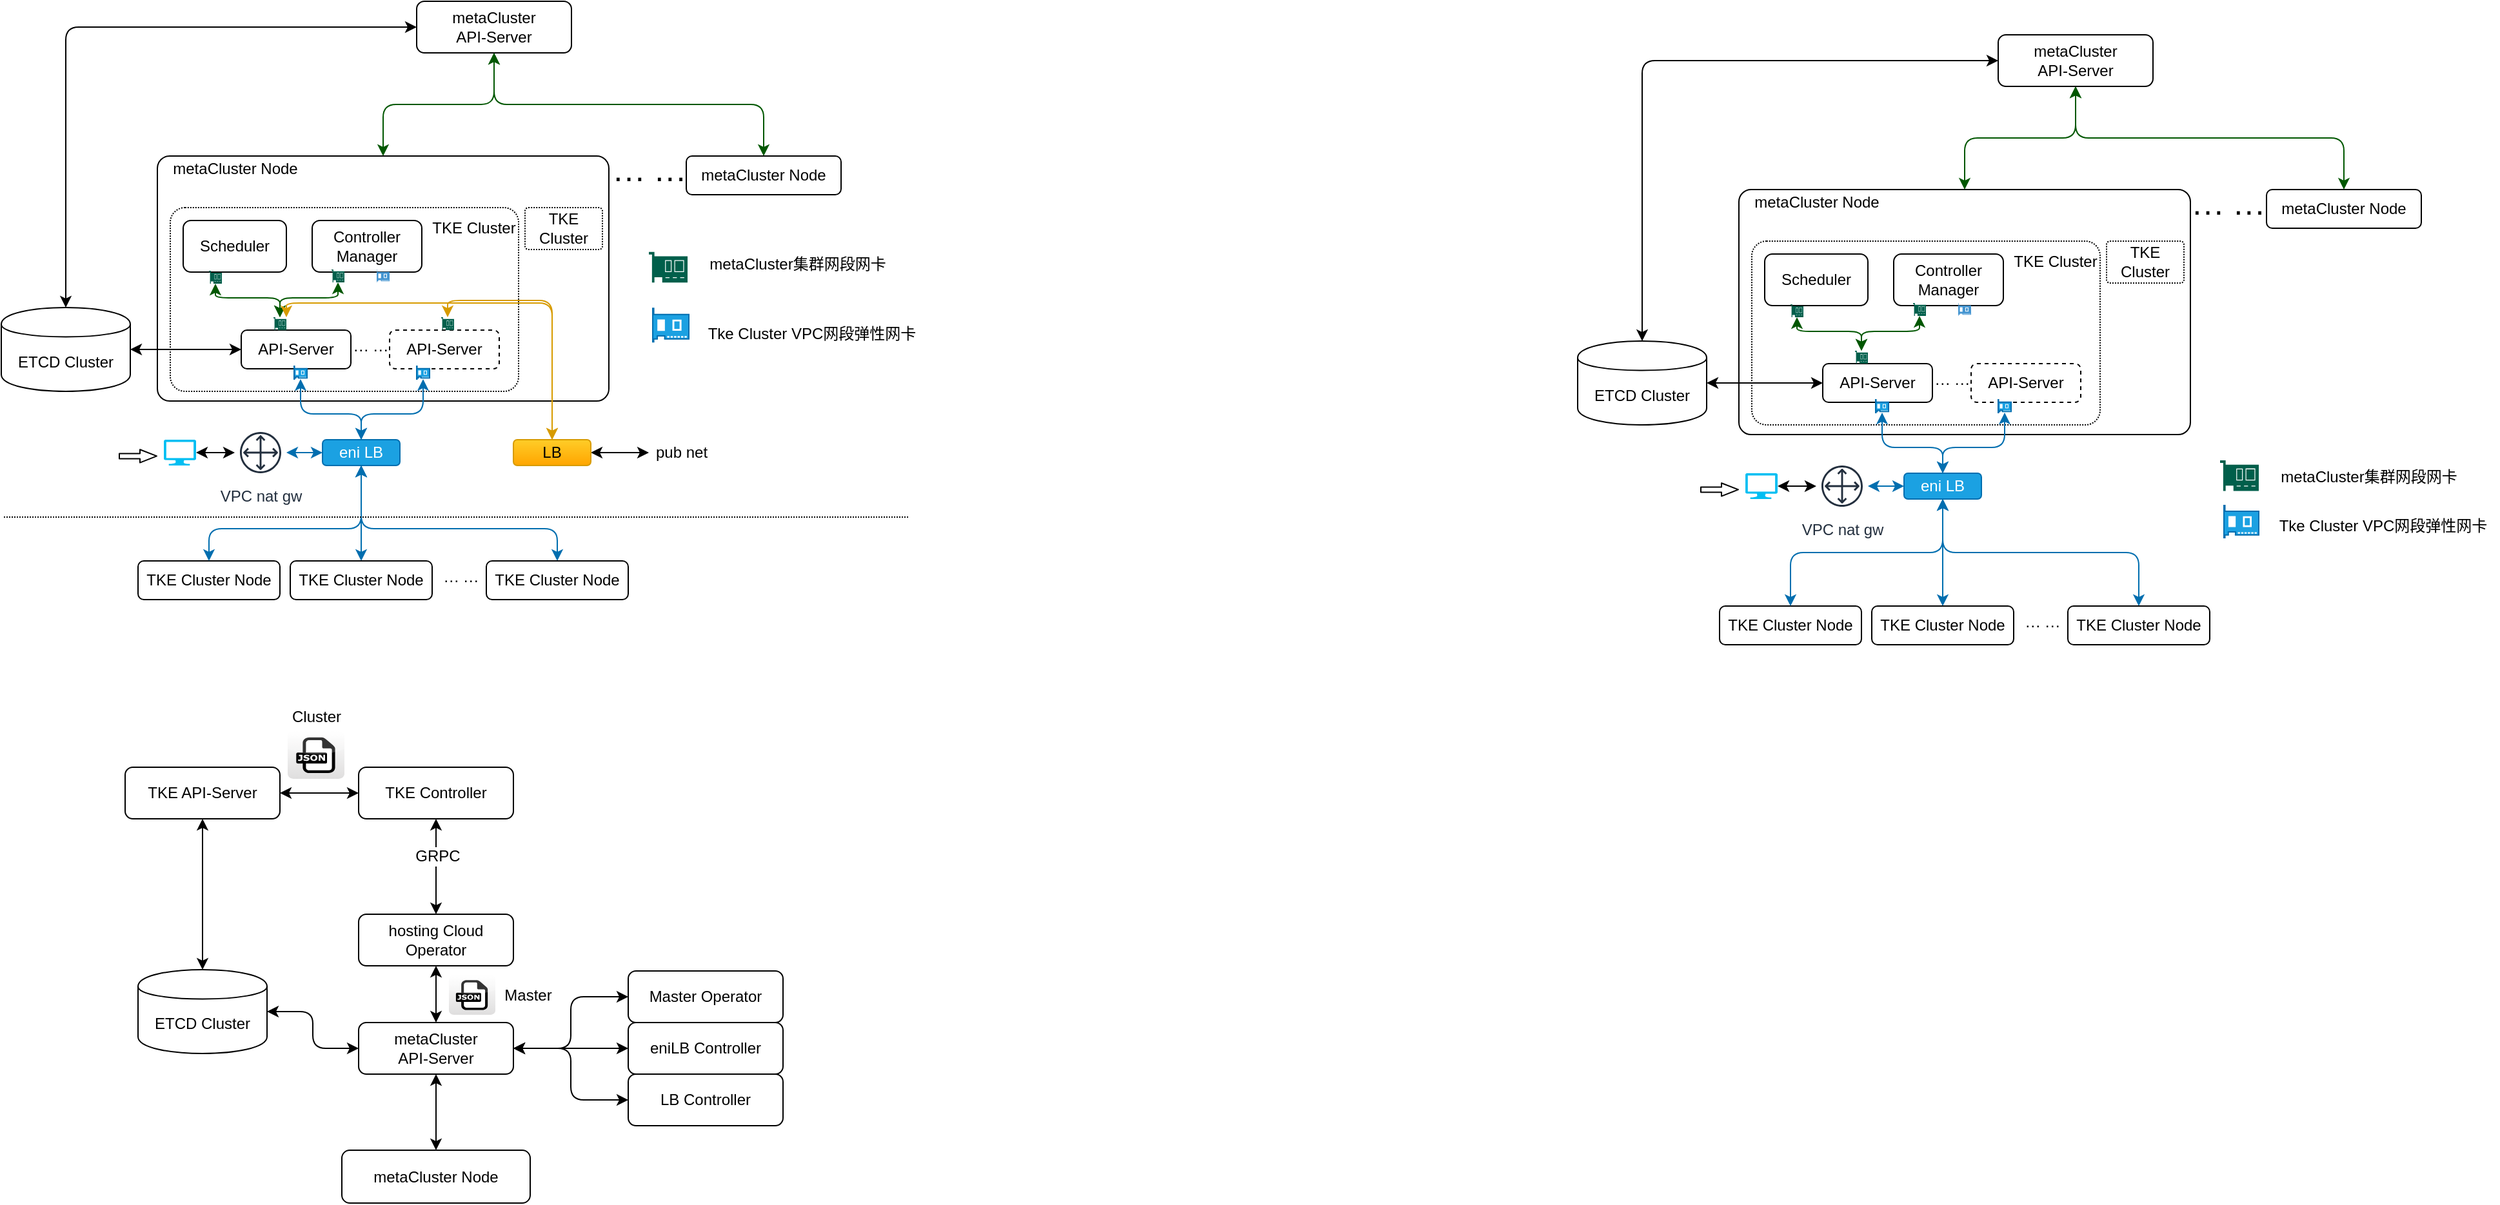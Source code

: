 <mxfile version="12.8.1" type="github"><diagram id="jHl_2zO3m2-nwgYQJ3xA" name="Page-1"><mxGraphModel dx="837" dy="485" grid="0" gridSize="10" guides="1" tooltips="1" connect="1" arrows="1" fold="1" page="1" pageScale="1" pageWidth="4681" pageHeight="3300" math="0" shadow="0"><root><mxCell id="0"/><mxCell id="1" parent="0"/><mxCell id="DsB3Ly0KJfI2iDKr1RP6-34" value="" style="edgeStyle=orthogonalEdgeStyle;rounded=1;orthogonalLoop=1;jettySize=auto;html=1;startArrow=classic;startFill=1;fontSize=25;jumpStyle=none;comic=0;fillColor=#008a00;strokeColor=#005700;" edge="1" parent="1" source="DsB3Ly0KJfI2iDKr1RP6-1" target="DsB3Ly0KJfI2iDKr1RP6-2"><mxGeometry relative="1" as="geometry"/></mxCell><mxCell id="DsB3Ly0KJfI2iDKr1RP6-1" value="metaCluster &lt;br&gt;API-Server" style="rounded=1;whiteSpace=wrap;html=1;" vertex="1" parent="1"><mxGeometry x="1641" y="92" width="120" height="40" as="geometry"/></mxCell><mxCell id="DsB3Ly0KJfI2iDKr1RP6-2" value="" style="rounded=1;whiteSpace=wrap;html=1;arcSize=5;" vertex="1" parent="1"><mxGeometry x="1440" y="212" width="350" height="190" as="geometry"/></mxCell><mxCell id="DsB3Ly0KJfI2iDKr1RP6-35" style="edgeStyle=orthogonalEdgeStyle;rounded=1;orthogonalLoop=1;jettySize=auto;html=1;exitX=0.5;exitY=0;exitDx=0;exitDy=0;entryX=0.5;entryY=1;entryDx=0;entryDy=0;startArrow=classic;startFill=1;fontSize=25;fillColor=#008a00;strokeColor=#005700;" edge="1" parent="1" source="DsB3Ly0KJfI2iDKr1RP6-4" target="DsB3Ly0KJfI2iDKr1RP6-1"><mxGeometry relative="1" as="geometry"><Array as="points"><mxPoint x="1909" y="172"/><mxPoint x="1701" y="172"/></Array></mxGeometry></mxCell><mxCell id="DsB3Ly0KJfI2iDKr1RP6-4" value="metaCluster Node" style="rounded=1;whiteSpace=wrap;html=1;" vertex="1" parent="1"><mxGeometry x="1849" y="212" width="120" height="30" as="geometry"/></mxCell><mxCell id="DsB3Ly0KJfI2iDKr1RP6-10" value="" style="pointerEvents=1;shadow=0;dashed=0;html=1;strokeColor=none;fillColor=#005F4B;labelPosition=center;verticalLabelPosition=bottom;verticalAlign=top;align=center;outlineConnect=0;shape=mxgraph.veeam2.network_card;" vertex="1" parent="1"><mxGeometry x="1813" y="422" width="30" height="23.75" as="geometry"/></mxCell><mxCell id="DsB3Ly0KJfI2iDKr1RP6-27" value="ETCD Cluster" style="shape=cylinder;whiteSpace=wrap;html=1;boundedLbl=1;backgroundOutline=1;" vertex="1" parent="1"><mxGeometry x="1315" y="329.5" width="100" height="65" as="geometry"/></mxCell><mxCell id="DsB3Ly0KJfI2iDKr1RP6-30" value="" style="endArrow=classic;startArrow=classic;html=1;entryX=0;entryY=0.5;entryDx=0;entryDy=0;exitX=0.5;exitY=0;exitDx=0;exitDy=0;edgeStyle=orthogonalEdgeStyle;" edge="1" parent="1" source="DsB3Ly0KJfI2iDKr1RP6-27" target="DsB3Ly0KJfI2iDKr1RP6-1"><mxGeometry width="50" height="50" relative="1" as="geometry"><mxPoint x="1450" y="322" as="sourcePoint"/><mxPoint x="1500" y="272" as="targetPoint"/></mxGeometry></mxCell><mxCell id="DsB3Ly0KJfI2iDKr1RP6-31" value="metaCluster Node" style="text;html=1;align=center;verticalAlign=middle;resizable=0;points=[];autosize=1;" vertex="1" parent="1"><mxGeometry x="1445" y="212" width="110" height="20" as="geometry"/></mxCell><mxCell id="DsB3Ly0KJfI2iDKr1RP6-33" value="··· ···" style="text;html=1;align=center;verticalAlign=middle;resizable=0;points=[];autosize=1;fontSize=25;" vertex="1" parent="1"><mxGeometry x="1789" y="207" width="60" height="40" as="geometry"/></mxCell><mxCell id="DsB3Ly0KJfI2iDKr1RP6-36" value="" style="rounded=1;whiteSpace=wrap;html=1;fontSize=25;dashed=1;dashPattern=1 1;arcSize=8;" vertex="1" parent="1"><mxGeometry x="1450" y="252" width="270" height="142.5" as="geometry"/></mxCell><mxCell id="DsB3Ly0KJfI2iDKr1RP6-5" value="API-Server" style="rounded=1;whiteSpace=wrap;html=1;" vertex="1" parent="1"><mxGeometry x="1505" y="347" width="85" height="30" as="geometry"/></mxCell><mxCell id="DsB3Ly0KJfI2iDKr1RP6-6" value="Controller Manager" style="rounded=1;whiteSpace=wrap;html=1;" vertex="1" parent="1"><mxGeometry x="1560" y="262" width="85" height="40" as="geometry"/></mxCell><mxCell id="DsB3Ly0KJfI2iDKr1RP6-7" value="Scheduler" style="rounded=1;whiteSpace=wrap;html=1;" vertex="1" parent="1"><mxGeometry x="1460" y="262" width="80" height="40" as="geometry"/></mxCell><mxCell id="DsB3Ly0KJfI2iDKr1RP6-8" value="" style="pointerEvents=1;shadow=0;dashed=0;html=1;strokeColor=none;fillColor=#005F4B;labelPosition=center;verticalLabelPosition=bottom;verticalAlign=top;align=center;outlineConnect=0;shape=mxgraph.veeam2.network_card;" vertex="1" parent="1"><mxGeometry x="1480" y="301" width="10" height="10" as="geometry"/></mxCell><mxCell id="DsB3Ly0KJfI2iDKr1RP6-9" value="" style="pointerEvents=1;shadow=0;dashed=0;html=1;strokeColor=none;fillColor=#4495D1;labelPosition=center;verticalLabelPosition=bottom;verticalAlign=top;align=center;outlineConnect=0;shape=mxgraph.veeam.2d.network_card;" vertex="1" parent="1"><mxGeometry x="1610" y="300" width="10" height="10" as="geometry"/></mxCell><mxCell id="DsB3Ly0KJfI2iDKr1RP6-12" value="" style="pointerEvents=1;shadow=0;dashed=0;html=1;strokeColor=none;fillColor=#005F4B;labelPosition=center;verticalLabelPosition=bottom;verticalAlign=top;align=center;outlineConnect=0;shape=mxgraph.veeam2.network_card;" vertex="1" parent="1"><mxGeometry x="1575" y="300" width="10" height="10" as="geometry"/></mxCell><mxCell id="DsB3Ly0KJfI2iDKr1RP6-13" value="" style="pointerEvents=1;shadow=0;dashed=0;html=1;strokeColor=none;fillColor=#005F4B;labelPosition=center;verticalLabelPosition=bottom;verticalAlign=top;align=center;outlineConnect=0;shape=mxgraph.veeam2.network_card;" vertex="1" parent="1"><mxGeometry x="1530" y="337" width="10" height="10" as="geometry"/></mxCell><mxCell id="DsB3Ly0KJfI2iDKr1RP6-16" value="" style="endArrow=classic;startArrow=classic;html=1;edgeStyle=orthogonalEdgeStyle;fillColor=#008a00;strokeColor=#005700;" edge="1" parent="1" source="DsB3Ly0KJfI2iDKr1RP6-13" target="DsB3Ly0KJfI2iDKr1RP6-8"><mxGeometry width="50" height="50" relative="1" as="geometry"><mxPoint x="1450" y="392" as="sourcePoint"/><mxPoint x="1500" y="342" as="targetPoint"/><Array as="points"><mxPoint x="1535" y="322"/><mxPoint x="1485" y="322"/></Array></mxGeometry></mxCell><mxCell id="DsB3Ly0KJfI2iDKr1RP6-17" value="" style="endArrow=classic;startArrow=classic;html=1;edgeStyle=orthogonalEdgeStyle;fillColor=#008a00;strokeColor=#005700;" edge="1" parent="1" source="DsB3Ly0KJfI2iDKr1RP6-12" target="DsB3Ly0KJfI2iDKr1RP6-13"><mxGeometry width="50" height="50" relative="1" as="geometry"><mxPoint x="1450" y="392" as="sourcePoint"/><mxPoint x="1500" y="342" as="targetPoint"/><Array as="points"><mxPoint x="1580" y="322"/><mxPoint x="1535" y="322"/></Array></mxGeometry></mxCell><mxCell id="DsB3Ly0KJfI2iDKr1RP6-21" value="API-Server" style="rounded=1;whiteSpace=wrap;html=1;dashed=1;" vertex="1" parent="1"><mxGeometry x="1620" y="347" width="85" height="30" as="geometry"/></mxCell><mxCell id="DsB3Ly0KJfI2iDKr1RP6-23" value="··· ···" style="text;html=1;align=center;verticalAlign=middle;resizable=0;points=[];autosize=1;" vertex="1" parent="1"><mxGeometry x="1585" y="352" width="40" height="20" as="geometry"/></mxCell><mxCell id="DsB3Ly0KJfI2iDKr1RP6-55" style="edgeStyle=orthogonalEdgeStyle;rounded=1;comic=0;jumpStyle=none;orthogonalLoop=1;jettySize=auto;html=1;exitX=0;exitY=0.5;exitDx=0;exitDy=0;startArrow=classic;startFill=1;fontSize=25;fillColor=#1ba1e2;strokeColor=#006EAF;" edge="1" parent="1" source="DsB3Ly0KJfI2iDKr1RP6-18" target="DsB3Ly0KJfI2iDKr1RP6-38"><mxGeometry relative="1" as="geometry"/></mxCell><mxCell id="DsB3Ly0KJfI2iDKr1RP6-67" style="edgeStyle=orthogonalEdgeStyle;rounded=1;comic=0;jumpStyle=none;orthogonalLoop=1;jettySize=auto;html=1;exitX=0.5;exitY=1;exitDx=0;exitDy=0;startArrow=classic;startFill=1;fontSize=25;fillColor=#1ba1e2;strokeColor=#006EAF;" edge="1" parent="1" source="DsB3Ly0KJfI2iDKr1RP6-18" target="DsB3Ly0KJfI2iDKr1RP6-63"><mxGeometry relative="1" as="geometry"/></mxCell><mxCell id="DsB3Ly0KJfI2iDKr1RP6-18" value="eni LB" style="rounded=1;whiteSpace=wrap;html=1;fillColor=#1ba1e2;strokeColor=#006EAF;fontColor=#ffffff;" vertex="1" parent="1"><mxGeometry x="1568" y="432" width="60" height="20" as="geometry"/></mxCell><mxCell id="DsB3Ly0KJfI2iDKr1RP6-25" value="" style="endArrow=classic;startArrow=classic;html=1;edgeStyle=orthogonalEdgeStyle;exitX=0.5;exitY=0;exitDx=0;exitDy=0;fillColor=#1ba1e2;strokeColor=#006EAF;" edge="1" parent="1" source="DsB3Ly0KJfI2iDKr1RP6-18" target="DsB3Ly0KJfI2iDKr1RP6-14"><mxGeometry width="50" height="50" relative="1" as="geometry"><mxPoint x="1592.519" y="432" as="sourcePoint"/><mxPoint x="1542.519" y="406" as="targetPoint"/><Array as="points"><mxPoint x="1598" y="412"/><mxPoint x="1551" y="412"/></Array></mxGeometry></mxCell><mxCell id="DsB3Ly0KJfI2iDKr1RP6-26" value="" style="endArrow=classic;startArrow=classic;html=1;edgeStyle=orthogonalEdgeStyle;entryX=0.5;entryY=0;entryDx=0;entryDy=0;fillColor=#1ba1e2;strokeColor=#006EAF;" edge="1" parent="1" source="DsB3Ly0KJfI2iDKr1RP6-22" target="DsB3Ly0KJfI2iDKr1RP6-18"><mxGeometry width="50" height="50" relative="1" as="geometry"><mxPoint x="1637.49" y="405" as="sourcePoint"/><mxPoint x="1592.519" y="432" as="targetPoint"/><Array as="points"><mxPoint x="1646" y="412"/><mxPoint x="1598" y="412"/></Array></mxGeometry></mxCell><mxCell id="DsB3Ly0KJfI2iDKr1RP6-14" value="" style="pointerEvents=1;shadow=0;dashed=0;html=1;strokeColor=#006EAF;fillColor=#1ba1e2;labelPosition=center;verticalLabelPosition=bottom;verticalAlign=top;align=center;outlineConnect=0;shape=mxgraph.veeam.2d.network_card;fontColor=#ffffff;" vertex="1" parent="1"><mxGeometry x="1546" y="375" width="10" height="10" as="geometry"/></mxCell><mxCell id="DsB3Ly0KJfI2iDKr1RP6-22" value="" style="pointerEvents=1;shadow=0;dashed=0;html=1;strokeColor=#006EAF;fillColor=#1ba1e2;labelPosition=center;verticalLabelPosition=bottom;verticalAlign=top;align=center;outlineConnect=0;shape=mxgraph.veeam.2d.network_card;fontColor=#ffffff;" vertex="1" parent="1"><mxGeometry x="1641" y="375" width="10" height="10" as="geometry"/></mxCell><mxCell id="DsB3Ly0KJfI2iDKr1RP6-29" value="" style="endArrow=classic;startArrow=classic;html=1;entryX=0;entryY=0.5;entryDx=0;entryDy=0;exitX=1;exitY=0.5;exitDx=0;exitDy=0;" edge="1" parent="1" source="DsB3Ly0KJfI2iDKr1RP6-27" target="DsB3Ly0KJfI2iDKr1RP6-5"><mxGeometry width="50" height="50" relative="1" as="geometry"><mxPoint x="1400" y="367" as="sourcePoint"/><mxPoint x="1450" y="317" as="targetPoint"/></mxGeometry></mxCell><mxCell id="DsB3Ly0KJfI2iDKr1RP6-37" value="&lt;font style=&quot;font-size: 12px&quot;&gt;TKE Cluster&lt;/font&gt;" style="text;html=1;align=center;verticalAlign=middle;resizable=0;points=[];autosize=1;fontSize=25;" vertex="1" parent="1"><mxGeometry x="1645" y="242" width="80" height="40" as="geometry"/></mxCell><mxCell id="DsB3Ly0KJfI2iDKr1RP6-38" value="VPC nat gw" style="outlineConnect=0;fontColor=#232F3E;gradientColor=none;strokeColor=#232F3E;fillColor=#ffffff;dashed=0;verticalLabelPosition=bottom;verticalAlign=top;align=center;html=1;fontSize=12;fontStyle=0;aspect=fixed;shape=mxgraph.aws4.resourceIcon;resIcon=mxgraph.aws4.customer_gateway;dashPattern=1 1;" vertex="1" parent="1"><mxGeometry x="1500" y="422" width="40" height="40" as="geometry"/></mxCell><mxCell id="DsB3Ly0KJfI2iDKr1RP6-56" value="" style="shape=image;html=1;verticalAlign=top;verticalLabelPosition=bottom;labelBackgroundColor=#ffffff;imageAspect=0;aspect=fixed;image=https://cdn1.iconfinder.com/data/icons/nuvola2/128x128/apps/personal.png;dashed=1;dashPattern=1 1;fontSize=25;" vertex="1" parent="1"><mxGeometry x="1378" y="425" width="32" height="32" as="geometry"/></mxCell><mxCell id="DsB3Ly0KJfI2iDKr1RP6-57" value="" style="shape=flexArrow;endArrow=classic;html=1;fontSize=25;endWidth=5.143;endSize=4;width=4;" edge="1" parent="1"><mxGeometry width="50" height="50" relative="1" as="geometry"><mxPoint x="1410" y="444.71" as="sourcePoint"/><mxPoint x="1440" y="444.71" as="targetPoint"/></mxGeometry></mxCell><mxCell id="DsB3Ly0KJfI2iDKr1RP6-61" style="edgeStyle=orthogonalEdgeStyle;rounded=1;comic=0;jumpStyle=none;orthogonalLoop=1;jettySize=auto;html=1;exitX=1;exitY=0.5;exitDx=0;exitDy=0;exitPerimeter=0;startArrow=classic;startFill=1;fontSize=25;" edge="1" parent="1" source="DsB3Ly0KJfI2iDKr1RP6-58" target="DsB3Ly0KJfI2iDKr1RP6-38"><mxGeometry relative="1" as="geometry"/></mxCell><mxCell id="DsB3Ly0KJfI2iDKr1RP6-58" value="" style="verticalLabelPosition=bottom;html=1;verticalAlign=top;align=center;strokeColor=none;fillColor=#00BEF2;shape=mxgraph.azure.computer;pointerEvents=1;dashed=1;dashPattern=1 1;fontSize=25;" vertex="1" parent="1"><mxGeometry x="1445" y="432" width="25" height="20" as="geometry"/></mxCell><mxCell id="DsB3Ly0KJfI2iDKr1RP6-62" value="TKE Cluster Node" style="rounded=1;whiteSpace=wrap;html=1;" vertex="1" parent="1"><mxGeometry x="1425" y="535" width="110" height="30" as="geometry"/></mxCell><mxCell id="DsB3Ly0KJfI2iDKr1RP6-63" value="TKE Cluster Node" style="rounded=1;whiteSpace=wrap;html=1;" vertex="1" parent="1"><mxGeometry x="1543" y="535" width="110" height="30" as="geometry"/></mxCell><mxCell id="DsB3Ly0KJfI2iDKr1RP6-68" style="edgeStyle=orthogonalEdgeStyle;rounded=1;comic=0;jumpStyle=none;orthogonalLoop=1;jettySize=auto;html=1;exitX=0.5;exitY=0;exitDx=0;exitDy=0;entryX=0.5;entryY=1;entryDx=0;entryDy=0;startArrow=classic;startFill=1;fontSize=25;fillColor=#1ba1e2;strokeColor=#006EAF;" edge="1" parent="1" source="DsB3Ly0KJfI2iDKr1RP6-64" target="DsB3Ly0KJfI2iDKr1RP6-18"><mxGeometry relative="1" as="geometry"/></mxCell><mxCell id="DsB3Ly0KJfI2iDKr1RP6-64" value="TKE Cluster Node" style="rounded=1;whiteSpace=wrap;html=1;" vertex="1" parent="1"><mxGeometry x="1695" y="535" width="110" height="30" as="geometry"/></mxCell><mxCell id="DsB3Ly0KJfI2iDKr1RP6-65" value="··· ···" style="text;html=1;align=center;verticalAlign=middle;resizable=0;points=[];autosize=1;" vertex="1" parent="1"><mxGeometry x="1655" y="540" width="40" height="20" as="geometry"/></mxCell><mxCell id="DsB3Ly0KJfI2iDKr1RP6-66" value="" style="edgeStyle=orthogonalEdgeStyle;rounded=1;orthogonalLoop=1;jettySize=auto;html=1;startArrow=classic;startFill=1;fontSize=25;jumpStyle=none;comic=0;exitX=0.5;exitY=1;exitDx=0;exitDy=0;entryX=0.5;entryY=0;entryDx=0;entryDy=0;fillColor=#1ba1e2;strokeColor=#006EAF;" edge="1" parent="1" source="DsB3Ly0KJfI2iDKr1RP6-18" target="DsB3Ly0KJfI2iDKr1RP6-62"><mxGeometry relative="1" as="geometry"><mxPoint x="1605.5" y="472" as="sourcePoint"/><mxPoint x="1489.5" y="552" as="targetPoint"/></mxGeometry></mxCell><mxCell id="DsB3Ly0KJfI2iDKr1RP6-69" value="&lt;font style=&quot;font-size: 12px;&quot;&gt;TKE Cluster&lt;/font&gt;" style="rounded=1;whiteSpace=wrap;html=1;fontSize=12;dashed=1;dashPattern=1 1;arcSize=8;" vertex="1" parent="1"><mxGeometry x="1725" y="252" width="60" height="32.5" as="geometry"/></mxCell><mxCell id="DsB3Ly0KJfI2iDKr1RP6-73" value="metaCluster集群网段网卡" style="text;html=1;align=center;verticalAlign=middle;resizable=0;points=[];autosize=1;fontSize=12;" vertex="1" parent="1"><mxGeometry x="1853" y="425" width="150" height="20" as="geometry"/></mxCell><mxCell id="DsB3Ly0KJfI2iDKr1RP6-77" value="" style="edgeStyle=orthogonalEdgeStyle;rounded=1;orthogonalLoop=1;jettySize=auto;html=1;startArrow=classic;startFill=1;fontSize=25;jumpStyle=none;comic=0;fillColor=#008a00;strokeColor=#005700;" edge="1" parent="1" source="DsB3Ly0KJfI2iDKr1RP6-78" target="DsB3Ly0KJfI2iDKr1RP6-79"><mxGeometry relative="1" as="geometry"/></mxCell><mxCell id="DsB3Ly0KJfI2iDKr1RP6-78" value="metaCluster &lt;br&gt;API-Server" style="rounded=1;whiteSpace=wrap;html=1;" vertex="1" parent="1"><mxGeometry x="415" y="66" width="120" height="40" as="geometry"/></mxCell><mxCell id="DsB3Ly0KJfI2iDKr1RP6-79" value="" style="rounded=1;whiteSpace=wrap;html=1;arcSize=5;" vertex="1" parent="1"><mxGeometry x="214" y="186" width="350" height="190" as="geometry"/></mxCell><mxCell id="DsB3Ly0KJfI2iDKr1RP6-80" style="edgeStyle=orthogonalEdgeStyle;rounded=1;orthogonalLoop=1;jettySize=auto;html=1;exitX=0.5;exitY=0;exitDx=0;exitDy=0;entryX=0.5;entryY=1;entryDx=0;entryDy=0;startArrow=classic;startFill=1;fontSize=25;fillColor=#008a00;strokeColor=#005700;" edge="1" parent="1" source="DsB3Ly0KJfI2iDKr1RP6-81" target="DsB3Ly0KJfI2iDKr1RP6-78"><mxGeometry relative="1" as="geometry"><Array as="points"><mxPoint x="684" y="146"/><mxPoint x="475" y="146"/></Array></mxGeometry></mxCell><mxCell id="DsB3Ly0KJfI2iDKr1RP6-81" value="metaCluster Node" style="rounded=1;whiteSpace=wrap;html=1;" vertex="1" parent="1"><mxGeometry x="624" y="186" width="120" height="30" as="geometry"/></mxCell><mxCell id="DsB3Ly0KJfI2iDKr1RP6-82" value="" style="pointerEvents=1;shadow=0;dashed=0;html=1;strokeColor=none;fillColor=#005F4B;labelPosition=center;verticalLabelPosition=bottom;verticalAlign=top;align=center;outlineConnect=0;shape=mxgraph.veeam2.network_card;" vertex="1" parent="1"><mxGeometry x="595" y="260.38" width="30" height="23.75" as="geometry"/></mxCell><mxCell id="DsB3Ly0KJfI2iDKr1RP6-83" value="ETCD Cluster" style="shape=cylinder;whiteSpace=wrap;html=1;boundedLbl=1;backgroundOutline=1;" vertex="1" parent="1"><mxGeometry x="93" y="303.5" width="100" height="65" as="geometry"/></mxCell><mxCell id="DsB3Ly0KJfI2iDKr1RP6-84" value="" style="endArrow=classic;startArrow=classic;html=1;entryX=0;entryY=0.5;entryDx=0;entryDy=0;exitX=0.5;exitY=0;exitDx=0;exitDy=0;edgeStyle=orthogonalEdgeStyle;" edge="1" parent="1" source="DsB3Ly0KJfI2iDKr1RP6-83" target="DsB3Ly0KJfI2iDKr1RP6-78"><mxGeometry width="50" height="50" relative="1" as="geometry"><mxPoint x="224" y="296" as="sourcePoint"/><mxPoint x="274" y="246" as="targetPoint"/></mxGeometry></mxCell><mxCell id="DsB3Ly0KJfI2iDKr1RP6-85" value="metaCluster Node" style="text;html=1;align=center;verticalAlign=middle;resizable=0;points=[];autosize=1;" vertex="1" parent="1"><mxGeometry x="219" y="186" width="110" height="20" as="geometry"/></mxCell><mxCell id="DsB3Ly0KJfI2iDKr1RP6-86" value="··· ···" style="text;html=1;align=center;verticalAlign=middle;resizable=0;points=[];autosize=1;fontSize=25;" vertex="1" parent="1"><mxGeometry x="565" y="181" width="60" height="40" as="geometry"/></mxCell><mxCell id="DsB3Ly0KJfI2iDKr1RP6-87" value="" style="rounded=1;whiteSpace=wrap;html=1;fontSize=25;dashed=1;dashPattern=1 1;arcSize=8;" vertex="1" parent="1"><mxGeometry x="224" y="226" width="270" height="142.5" as="geometry"/></mxCell><mxCell id="DsB3Ly0KJfI2iDKr1RP6-88" value="API-Server" style="rounded=1;whiteSpace=wrap;html=1;" vertex="1" parent="1"><mxGeometry x="279" y="321" width="85" height="30" as="geometry"/></mxCell><mxCell id="DsB3Ly0KJfI2iDKr1RP6-89" value="Controller Manager" style="rounded=1;whiteSpace=wrap;html=1;" vertex="1" parent="1"><mxGeometry x="334" y="236" width="85" height="40" as="geometry"/></mxCell><mxCell id="DsB3Ly0KJfI2iDKr1RP6-90" value="Scheduler" style="rounded=1;whiteSpace=wrap;html=1;" vertex="1" parent="1"><mxGeometry x="234" y="236" width="80" height="40" as="geometry"/></mxCell><mxCell id="DsB3Ly0KJfI2iDKr1RP6-91" value="" style="pointerEvents=1;shadow=0;dashed=0;html=1;strokeColor=none;fillColor=#005F4B;labelPosition=center;verticalLabelPosition=bottom;verticalAlign=top;align=center;outlineConnect=0;shape=mxgraph.veeam2.network_card;" vertex="1" parent="1"><mxGeometry x="254" y="275" width="10" height="10" as="geometry"/></mxCell><mxCell id="DsB3Ly0KJfI2iDKr1RP6-92" value="" style="pointerEvents=1;shadow=0;dashed=0;html=1;strokeColor=none;fillColor=#4495D1;labelPosition=center;verticalLabelPosition=bottom;verticalAlign=top;align=center;outlineConnect=0;shape=mxgraph.veeam.2d.network_card;" vertex="1" parent="1"><mxGeometry x="384" y="274" width="10" height="10" as="geometry"/></mxCell><mxCell id="DsB3Ly0KJfI2iDKr1RP6-93" value="" style="pointerEvents=1;shadow=0;dashed=0;html=1;strokeColor=none;fillColor=#005F4B;labelPosition=center;verticalLabelPosition=bottom;verticalAlign=top;align=center;outlineConnect=0;shape=mxgraph.veeam2.network_card;" vertex="1" parent="1"><mxGeometry x="349" y="274" width="10" height="10" as="geometry"/></mxCell><mxCell id="DsB3Ly0KJfI2iDKr1RP6-94" value="" style="pointerEvents=1;shadow=0;dashed=0;html=1;strokeColor=none;fillColor=#005F4B;labelPosition=center;verticalLabelPosition=bottom;verticalAlign=top;align=center;outlineConnect=0;shape=mxgraph.veeam2.network_card;" vertex="1" parent="1"><mxGeometry x="304" y="311" width="10" height="10" as="geometry"/></mxCell><mxCell id="DsB3Ly0KJfI2iDKr1RP6-95" value="" style="endArrow=classic;startArrow=classic;html=1;edgeStyle=orthogonalEdgeStyle;fillColor=#008a00;strokeColor=#005700;" edge="1" parent="1" source="DsB3Ly0KJfI2iDKr1RP6-94" target="DsB3Ly0KJfI2iDKr1RP6-91"><mxGeometry width="50" height="50" relative="1" as="geometry"><mxPoint x="224" y="366" as="sourcePoint"/><mxPoint x="274" y="316" as="targetPoint"/><Array as="points"><mxPoint x="309" y="296"/><mxPoint x="259" y="296"/></Array></mxGeometry></mxCell><mxCell id="DsB3Ly0KJfI2iDKr1RP6-96" value="" style="endArrow=classic;startArrow=classic;html=1;edgeStyle=orthogonalEdgeStyle;fillColor=#008a00;strokeColor=#005700;" edge="1" parent="1" source="DsB3Ly0KJfI2iDKr1RP6-93" target="DsB3Ly0KJfI2iDKr1RP6-94"><mxGeometry width="50" height="50" relative="1" as="geometry"><mxPoint x="224" y="366" as="sourcePoint"/><mxPoint x="274" y="316" as="targetPoint"/><Array as="points"><mxPoint x="354" y="296"/><mxPoint x="309" y="296"/></Array></mxGeometry></mxCell><mxCell id="DsB3Ly0KJfI2iDKr1RP6-97" value="API-Server" style="rounded=1;whiteSpace=wrap;html=1;dashed=1;" vertex="1" parent="1"><mxGeometry x="394" y="321" width="85" height="30" as="geometry"/></mxCell><mxCell id="DsB3Ly0KJfI2iDKr1RP6-98" value="··· ···" style="text;html=1;align=center;verticalAlign=middle;resizable=0;points=[];autosize=1;" vertex="1" parent="1"><mxGeometry x="359" y="326" width="40" height="20" as="geometry"/></mxCell><mxCell id="DsB3Ly0KJfI2iDKr1RP6-99" style="edgeStyle=orthogonalEdgeStyle;rounded=1;comic=0;jumpStyle=none;orthogonalLoop=1;jettySize=auto;html=1;exitX=0;exitY=0.5;exitDx=0;exitDy=0;startArrow=classic;startFill=1;fontSize=25;fillColor=#1ba1e2;strokeColor=#006EAF;" edge="1" parent="1" source="DsB3Ly0KJfI2iDKr1RP6-101" target="DsB3Ly0KJfI2iDKr1RP6-108"><mxGeometry relative="1" as="geometry"/></mxCell><mxCell id="DsB3Ly0KJfI2iDKr1RP6-100" style="edgeStyle=orthogonalEdgeStyle;rounded=1;comic=0;jumpStyle=none;orthogonalLoop=1;jettySize=auto;html=1;exitX=0.5;exitY=1;exitDx=0;exitDy=0;startArrow=classic;startFill=1;fontSize=25;fillColor=#1ba1e2;strokeColor=#006EAF;" edge="1" parent="1" source="DsB3Ly0KJfI2iDKr1RP6-101" target="DsB3Ly0KJfI2iDKr1RP6-114"><mxGeometry relative="1" as="geometry"/></mxCell><mxCell id="DsB3Ly0KJfI2iDKr1RP6-101" value="eni LB" style="rounded=1;whiteSpace=wrap;html=1;fillColor=#1ba1e2;strokeColor=#006EAF;fontColor=#ffffff;" vertex="1" parent="1"><mxGeometry x="342" y="406" width="60" height="20" as="geometry"/></mxCell><mxCell id="DsB3Ly0KJfI2iDKr1RP6-102" value="" style="endArrow=classic;startArrow=classic;html=1;edgeStyle=orthogonalEdgeStyle;exitX=0.5;exitY=0;exitDx=0;exitDy=0;fillColor=#1ba1e2;strokeColor=#006EAF;" edge="1" parent="1" source="DsB3Ly0KJfI2iDKr1RP6-101" target="DsB3Ly0KJfI2iDKr1RP6-104"><mxGeometry width="50" height="50" relative="1" as="geometry"><mxPoint x="366.519" y="406" as="sourcePoint"/><mxPoint x="316.519" y="380" as="targetPoint"/><Array as="points"><mxPoint x="372" y="386"/><mxPoint x="325" y="386"/></Array></mxGeometry></mxCell><mxCell id="DsB3Ly0KJfI2iDKr1RP6-103" value="" style="endArrow=classic;startArrow=classic;html=1;edgeStyle=orthogonalEdgeStyle;entryX=0.5;entryY=0;entryDx=0;entryDy=0;fillColor=#1ba1e2;strokeColor=#006EAF;" edge="1" parent="1" source="DsB3Ly0KJfI2iDKr1RP6-105" target="DsB3Ly0KJfI2iDKr1RP6-101"><mxGeometry width="50" height="50" relative="1" as="geometry"><mxPoint x="411.49" y="379" as="sourcePoint"/><mxPoint x="366.519" y="406" as="targetPoint"/><Array as="points"><mxPoint x="420" y="386"/><mxPoint x="372" y="386"/></Array></mxGeometry></mxCell><mxCell id="DsB3Ly0KJfI2iDKr1RP6-104" value="" style="pointerEvents=1;shadow=0;dashed=0;html=1;strokeColor=#006EAF;fillColor=#1ba1e2;labelPosition=center;verticalLabelPosition=bottom;verticalAlign=top;align=center;outlineConnect=0;shape=mxgraph.veeam.2d.network_card;fontColor=#ffffff;" vertex="1" parent="1"><mxGeometry x="320" y="349" width="10" height="10" as="geometry"/></mxCell><mxCell id="DsB3Ly0KJfI2iDKr1RP6-105" value="" style="pointerEvents=1;shadow=0;dashed=0;html=1;strokeColor=#006EAF;fillColor=#1ba1e2;labelPosition=center;verticalLabelPosition=bottom;verticalAlign=top;align=center;outlineConnect=0;shape=mxgraph.veeam.2d.network_card;fontColor=#ffffff;" vertex="1" parent="1"><mxGeometry x="415" y="349" width="10" height="10" as="geometry"/></mxCell><mxCell id="DsB3Ly0KJfI2iDKr1RP6-106" value="" style="endArrow=classic;startArrow=classic;html=1;entryX=0;entryY=0.5;entryDx=0;entryDy=0;exitX=1;exitY=0.5;exitDx=0;exitDy=0;" edge="1" parent="1" source="DsB3Ly0KJfI2iDKr1RP6-83" target="DsB3Ly0KJfI2iDKr1RP6-88"><mxGeometry width="50" height="50" relative="1" as="geometry"><mxPoint x="174" y="341" as="sourcePoint"/><mxPoint x="224" y="291" as="targetPoint"/></mxGeometry></mxCell><mxCell id="DsB3Ly0KJfI2iDKr1RP6-107" value="&lt;font style=&quot;font-size: 12px&quot;&gt;TKE Cluster&lt;/font&gt;" style="text;html=1;align=center;verticalAlign=middle;resizable=0;points=[];autosize=1;fontSize=25;" vertex="1" parent="1"><mxGeometry x="419" y="216" width="80" height="40" as="geometry"/></mxCell><mxCell id="DsB3Ly0KJfI2iDKr1RP6-108" value="VPC nat gw" style="outlineConnect=0;fontColor=#232F3E;gradientColor=none;strokeColor=#232F3E;fillColor=#ffffff;dashed=0;verticalLabelPosition=bottom;verticalAlign=top;align=center;html=1;fontSize=12;fontStyle=0;aspect=fixed;shape=mxgraph.aws4.resourceIcon;resIcon=mxgraph.aws4.customer_gateway;dashPattern=1 1;" vertex="1" parent="1"><mxGeometry x="274" y="396" width="40" height="40" as="geometry"/></mxCell><mxCell id="DsB3Ly0KJfI2iDKr1RP6-109" value="" style="shape=image;html=1;verticalAlign=top;verticalLabelPosition=bottom;labelBackgroundColor=#ffffff;imageAspect=0;aspect=fixed;image=https://cdn1.iconfinder.com/data/icons/nuvola2/128x128/apps/personal.png;dashed=1;dashPattern=1 1;fontSize=25;" vertex="1" parent="1"><mxGeometry x="152" y="399" width="32" height="32" as="geometry"/></mxCell><mxCell id="DsB3Ly0KJfI2iDKr1RP6-110" value="" style="shape=flexArrow;endArrow=classic;html=1;fontSize=25;endWidth=5.143;endSize=4;width=4;" edge="1" parent="1"><mxGeometry width="50" height="50" relative="1" as="geometry"><mxPoint x="184" y="418.71" as="sourcePoint"/><mxPoint x="214" y="418.71" as="targetPoint"/></mxGeometry></mxCell><mxCell id="DsB3Ly0KJfI2iDKr1RP6-111" style="edgeStyle=orthogonalEdgeStyle;rounded=1;comic=0;jumpStyle=none;orthogonalLoop=1;jettySize=auto;html=1;exitX=1;exitY=0.5;exitDx=0;exitDy=0;exitPerimeter=0;startArrow=classic;startFill=1;fontSize=25;" edge="1" parent="1" source="DsB3Ly0KJfI2iDKr1RP6-112" target="DsB3Ly0KJfI2iDKr1RP6-108"><mxGeometry relative="1" as="geometry"/></mxCell><mxCell id="DsB3Ly0KJfI2iDKr1RP6-112" value="" style="verticalLabelPosition=bottom;html=1;verticalAlign=top;align=center;strokeColor=none;fillColor=#00BEF2;shape=mxgraph.azure.computer;pointerEvents=1;dashed=1;dashPattern=1 1;fontSize=25;" vertex="1" parent="1"><mxGeometry x="219" y="406" width="25" height="20" as="geometry"/></mxCell><mxCell id="DsB3Ly0KJfI2iDKr1RP6-113" value="TKE Cluster Node" style="rounded=1;whiteSpace=wrap;html=1;" vertex="1" parent="1"><mxGeometry x="199" y="500" width="110" height="30" as="geometry"/></mxCell><mxCell id="DsB3Ly0KJfI2iDKr1RP6-114" value="TKE Cluster Node" style="rounded=1;whiteSpace=wrap;html=1;" vertex="1" parent="1"><mxGeometry x="317" y="500" width="110" height="30" as="geometry"/></mxCell><mxCell id="DsB3Ly0KJfI2iDKr1RP6-115" style="edgeStyle=orthogonalEdgeStyle;rounded=1;comic=0;jumpStyle=none;orthogonalLoop=1;jettySize=auto;html=1;exitX=0.5;exitY=0;exitDx=0;exitDy=0;entryX=0.5;entryY=1;entryDx=0;entryDy=0;startArrow=classic;startFill=1;fontSize=25;fillColor=#1ba1e2;strokeColor=#006EAF;" edge="1" parent="1" source="DsB3Ly0KJfI2iDKr1RP6-116" target="DsB3Ly0KJfI2iDKr1RP6-101"><mxGeometry relative="1" as="geometry"><Array as="points"><mxPoint x="524" y="475"/><mxPoint x="372" y="475"/></Array></mxGeometry></mxCell><mxCell id="DsB3Ly0KJfI2iDKr1RP6-116" value="TKE Cluster Node" style="rounded=1;whiteSpace=wrap;html=1;" vertex="1" parent="1"><mxGeometry x="469" y="500" width="110" height="30" as="geometry"/></mxCell><mxCell id="DsB3Ly0KJfI2iDKr1RP6-117" value="··· ···" style="text;html=1;align=center;verticalAlign=middle;resizable=0;points=[];autosize=1;" vertex="1" parent="1"><mxGeometry x="429" y="505" width="40" height="20" as="geometry"/></mxCell><mxCell id="DsB3Ly0KJfI2iDKr1RP6-118" value="" style="edgeStyle=orthogonalEdgeStyle;rounded=1;orthogonalLoop=1;jettySize=auto;html=1;startArrow=classic;startFill=1;fontSize=25;jumpStyle=none;comic=0;exitX=0.5;exitY=1;exitDx=0;exitDy=0;entryX=0.5;entryY=0;entryDx=0;entryDy=0;fillColor=#1ba1e2;strokeColor=#006EAF;" edge="1" parent="1" source="DsB3Ly0KJfI2iDKr1RP6-101" target="DsB3Ly0KJfI2iDKr1RP6-113"><mxGeometry relative="1" as="geometry"><mxPoint x="379.5" y="446" as="sourcePoint"/><mxPoint x="263.5" y="526" as="targetPoint"/><Array as="points"><mxPoint x="372" y="475"/><mxPoint x="254" y="475"/></Array></mxGeometry></mxCell><mxCell id="DsB3Ly0KJfI2iDKr1RP6-119" value="&lt;font style=&quot;font-size: 12px;&quot;&gt;TKE Cluster&lt;/font&gt;" style="rounded=1;whiteSpace=wrap;html=1;fontSize=12;dashed=1;dashPattern=1 1;arcSize=8;" vertex="1" parent="1"><mxGeometry x="499" y="226" width="60" height="32.5" as="geometry"/></mxCell><mxCell id="DsB3Ly0KJfI2iDKr1RP6-120" value="" style="pointerEvents=1;shadow=0;dashed=0;html=1;strokeColor=#006EAF;fillColor=#1ba1e2;labelPosition=center;verticalLabelPosition=bottom;verticalAlign=top;align=center;outlineConnect=0;shape=mxgraph.veeam.2d.network_card;fontColor=#ffffff;" vertex="1" parent="1"><mxGeometry x="598" y="304.13" width="28" height="26" as="geometry"/></mxCell><mxCell id="DsB3Ly0KJfI2iDKr1RP6-121" value="metaCluster集群网段网卡" style="text;html=1;align=center;verticalAlign=middle;resizable=0;points=[];autosize=1;fontSize=12;" vertex="1" parent="1"><mxGeometry x="635" y="260.38" width="150" height="20" as="geometry"/></mxCell><mxCell id="DsB3Ly0KJfI2iDKr1RP6-122" value="Tke Cluster VPC网段弹性网卡" style="text;html=1;align=center;verticalAlign=middle;resizable=0;points=[];autosize=1;fontSize=12;" vertex="1" parent="1"><mxGeometry x="631" y="314.13" width="180" height="20" as="geometry"/></mxCell><mxCell id="DsB3Ly0KJfI2iDKr1RP6-123" value="" style="pointerEvents=1;shadow=0;dashed=0;html=1;strokeColor=#006EAF;fillColor=#1ba1e2;labelPosition=center;verticalLabelPosition=bottom;verticalAlign=top;align=center;outlineConnect=0;shape=mxgraph.veeam.2d.network_card;fontColor=#ffffff;" vertex="1" parent="1"><mxGeometry x="1816" y="457" width="27" height="25" as="geometry"/></mxCell><mxCell id="DsB3Ly0KJfI2iDKr1RP6-124" value="Tke Cluster VPC网段弹性网卡" style="text;html=1;align=center;verticalAlign=middle;resizable=0;points=[];autosize=1;fontSize=12;" vertex="1" parent="1"><mxGeometry x="1849" y="463" width="180" height="20" as="geometry"/></mxCell><mxCell id="DsB3Ly0KJfI2iDKr1RP6-134" value="" style="line;strokeWidth=1;fillColor=none;align=left;verticalAlign=middle;spacingTop=-1;spacingLeft=3;spacingRight=3;rotatable=0;labelPosition=right;points=[];portConstraint=eastwest;fontSize=12;dashed=1;dashPattern=1 1;" vertex="1" parent="1"><mxGeometry x="95" y="462" width="702" height="8" as="geometry"/></mxCell><mxCell id="DsB3Ly0KJfI2iDKr1RP6-136" style="edgeStyle=orthogonalEdgeStyle;rounded=1;comic=0;jumpStyle=none;orthogonalLoop=1;jettySize=auto;html=1;exitX=0.5;exitY=0;exitDx=0;exitDy=0;startArrow=classic;startFill=1;fontSize=12;gradientColor=#ffa500;fillColor=#ffcd28;strokeColor=#d79b00;" edge="1" parent="1" source="DsB3Ly0KJfI2iDKr1RP6-135" target="DsB3Ly0KJfI2iDKr1RP6-94"><mxGeometry relative="1" as="geometry"><mxPoint x="482" y="408" as="sourcePoint"/><mxPoint x="329" y="359" as="targetPoint"/><Array as="points"><mxPoint x="520" y="300"/><mxPoint x="314" y="300"/></Array></mxGeometry></mxCell><mxCell id="DsB3Ly0KJfI2iDKr1RP6-137" style="edgeStyle=orthogonalEdgeStyle;rounded=1;comic=0;jumpStyle=none;orthogonalLoop=1;jettySize=auto;html=1;exitX=0.5;exitY=0;exitDx=0;exitDy=0;startArrow=classic;startFill=1;fontSize=12;gradientColor=#ffa500;fillColor=#ffcd28;strokeColor=#d79b00;" edge="1" parent="1" source="DsB3Ly0KJfI2iDKr1RP6-135" target="DsB3Ly0KJfI2iDKr1RP6-141"><mxGeometry relative="1" as="geometry"><mxPoint x="481" y="408" as="sourcePoint"/><mxPoint x="423.005" y="359" as="targetPoint"/><Array as="points"><mxPoint x="520" y="298"/><mxPoint x="439" y="298"/></Array></mxGeometry></mxCell><mxCell id="DsB3Ly0KJfI2iDKr1RP6-140" value="" style="edgeStyle=orthogonalEdgeStyle;rounded=1;comic=0;jumpStyle=none;orthogonalLoop=1;jettySize=auto;html=1;startArrow=classic;startFill=1;fontSize=12;" edge="1" parent="1" source="DsB3Ly0KJfI2iDKr1RP6-135" target="DsB3Ly0KJfI2iDKr1RP6-139"><mxGeometry relative="1" as="geometry"/></mxCell><mxCell id="DsB3Ly0KJfI2iDKr1RP6-135" value="LB" style="rounded=1;whiteSpace=wrap;html=1;fillColor=#ffcd28;strokeColor=#d79b00;gradientColor=#ffa500;" vertex="1" parent="1"><mxGeometry x="490" y="406" width="60" height="20" as="geometry"/></mxCell><mxCell id="DsB3Ly0KJfI2iDKr1RP6-139" value="pub net" style="text;html=1;align=center;verticalAlign=middle;resizable=0;points=[];autosize=1;fontSize=12;" vertex="1" parent="1"><mxGeometry x="595" y="407" width="50" height="18" as="geometry"/></mxCell><mxCell id="DsB3Ly0KJfI2iDKr1RP6-141" value="" style="pointerEvents=1;shadow=0;dashed=0;html=1;strokeColor=none;fillColor=#005F4B;labelPosition=center;verticalLabelPosition=bottom;verticalAlign=top;align=center;outlineConnect=0;shape=mxgraph.veeam2.network_card;" vertex="1" parent="1"><mxGeometry x="434" y="311" width="10" height="10" as="geometry"/></mxCell><mxCell id="DsB3Ly0KJfI2iDKr1RP6-147" style="edgeStyle=orthogonalEdgeStyle;rounded=1;comic=0;jumpStyle=none;orthogonalLoop=1;jettySize=auto;html=1;exitX=0;exitY=0.5;exitDx=0;exitDy=0;startArrow=classic;startFill=1;fontSize=12;entryX=1;entryY=0.5;entryDx=0;entryDy=0;" edge="1" parent="1" source="DsB3Ly0KJfI2iDKr1RP6-142" target="DsB3Ly0KJfI2iDKr1RP6-145"><mxGeometry relative="1" as="geometry"><mxPoint x="258" y="794" as="targetPoint"/></mxGeometry></mxCell><mxCell id="DsB3Ly0KJfI2iDKr1RP6-159" style="edgeStyle=orthogonalEdgeStyle;rounded=1;comic=0;jumpStyle=none;orthogonalLoop=1;jettySize=auto;html=1;exitX=0.5;exitY=1;exitDx=0;exitDy=0;entryX=0.5;entryY=0;entryDx=0;entryDy=0;startArrow=classic;startFill=1;fontSize=12;" edge="1" parent="1" source="DsB3Ly0KJfI2iDKr1RP6-142" target="DsB3Ly0KJfI2iDKr1RP6-157"><mxGeometry relative="1" as="geometry"/></mxCell><mxCell id="DsB3Ly0KJfI2iDKr1RP6-142" value="metaCluster &lt;br&gt;API-Server" style="rounded=1;whiteSpace=wrap;html=1;" vertex="1" parent="1"><mxGeometry x="370" y="858" width="120" height="40" as="geometry"/></mxCell><mxCell id="DsB3Ly0KJfI2iDKr1RP6-146" style="edgeStyle=orthogonalEdgeStyle;rounded=1;comic=0;jumpStyle=none;orthogonalLoop=1;jettySize=auto;html=1;exitX=0.5;exitY=1;exitDx=0;exitDy=0;entryX=0.5;entryY=0;entryDx=0;entryDy=0;startArrow=classic;startFill=1;fontSize=12;" edge="1" parent="1" source="DsB3Ly0KJfI2iDKr1RP6-143" target="DsB3Ly0KJfI2iDKr1RP6-145"><mxGeometry relative="1" as="geometry"/></mxCell><mxCell id="DsB3Ly0KJfI2iDKr1RP6-143" value="TKE API-Server" style="rounded=1;whiteSpace=wrap;html=1;" vertex="1" parent="1"><mxGeometry x="189" y="660" width="120" height="40" as="geometry"/></mxCell><mxCell id="DsB3Ly0KJfI2iDKr1RP6-149" style="edgeStyle=orthogonalEdgeStyle;rounded=1;comic=0;jumpStyle=none;orthogonalLoop=1;jettySize=auto;html=1;exitX=0;exitY=0.5;exitDx=0;exitDy=0;entryX=1;entryY=0.5;entryDx=0;entryDy=0;startArrow=classic;startFill=1;fontSize=12;" edge="1" parent="1" source="DsB3Ly0KJfI2iDKr1RP6-144" target="DsB3Ly0KJfI2iDKr1RP6-143"><mxGeometry relative="1" as="geometry"/></mxCell><mxCell id="DsB3Ly0KJfI2iDKr1RP6-153" style="edgeStyle=orthogonalEdgeStyle;rounded=1;comic=0;jumpStyle=none;orthogonalLoop=1;jettySize=auto;html=1;exitX=0.5;exitY=1;exitDx=0;exitDy=0;entryX=0.5;entryY=0;entryDx=0;entryDy=0;startArrow=classic;startFill=1;fontSize=12;" edge="1" parent="1" source="DsB3Ly0KJfI2iDKr1RP6-144" target="DsB3Ly0KJfI2iDKr1RP6-148"><mxGeometry relative="1" as="geometry"/></mxCell><mxCell id="DsB3Ly0KJfI2iDKr1RP6-154" value="GRPC" style="text;html=1;align=center;verticalAlign=middle;resizable=0;points=[];labelBackgroundColor=#ffffff;fontSize=12;" vertex="1" connectable="0" parent="DsB3Ly0KJfI2iDKr1RP6-153"><mxGeometry x="-0.279" y="-7" relative="1" as="geometry"><mxPoint x="7.5" y="2.1" as="offset"/></mxGeometry></mxCell><mxCell id="DsB3Ly0KJfI2iDKr1RP6-144" value="TKE Controller" style="rounded=1;whiteSpace=wrap;html=1;" vertex="1" parent="1"><mxGeometry x="370" y="660" width="120" height="40" as="geometry"/></mxCell><mxCell id="DsB3Ly0KJfI2iDKr1RP6-145" value="ETCD Cluster" style="shape=cylinder;whiteSpace=wrap;html=1;boundedLbl=1;backgroundOutline=1;" vertex="1" parent="1"><mxGeometry x="199" y="817" width="100" height="65" as="geometry"/></mxCell><mxCell id="DsB3Ly0KJfI2iDKr1RP6-151" style="edgeStyle=orthogonalEdgeStyle;rounded=1;comic=0;jumpStyle=none;orthogonalLoop=1;jettySize=auto;html=1;exitX=0.5;exitY=1;exitDx=0;exitDy=0;entryX=0.5;entryY=0;entryDx=0;entryDy=0;startArrow=classic;startFill=1;fontSize=12;" edge="1" parent="1" source="DsB3Ly0KJfI2iDKr1RP6-148" target="DsB3Ly0KJfI2iDKr1RP6-142"><mxGeometry relative="1" as="geometry"/></mxCell><mxCell id="DsB3Ly0KJfI2iDKr1RP6-148" value="hosting Cloud Operator" style="rounded=1;whiteSpace=wrap;html=1;" vertex="1" parent="1"><mxGeometry x="370" y="774" width="120" height="40" as="geometry"/></mxCell><mxCell id="DsB3Ly0KJfI2iDKr1RP6-156" value="" style="edgeStyle=orthogonalEdgeStyle;rounded=1;comic=0;jumpStyle=none;orthogonalLoop=1;jettySize=auto;html=1;startArrow=classic;startFill=1;fontSize=12;" edge="1" parent="1" source="DsB3Ly0KJfI2iDKr1RP6-155" target="DsB3Ly0KJfI2iDKr1RP6-142"><mxGeometry relative="1" as="geometry"/></mxCell><mxCell id="DsB3Ly0KJfI2iDKr1RP6-155" value="Master Operator" style="rounded=1;whiteSpace=wrap;html=1;" vertex="1" parent="1"><mxGeometry x="579" y="818" width="120" height="40" as="geometry"/></mxCell><mxCell id="DsB3Ly0KJfI2iDKr1RP6-157" value="metaCluster Node" style="rounded=1;whiteSpace=wrap;html=1;" vertex="1" parent="1"><mxGeometry x="357" y="957" width="146" height="41" as="geometry"/></mxCell><mxCell id="DsB3Ly0KJfI2iDKr1RP6-161" style="edgeStyle=orthogonalEdgeStyle;rounded=1;comic=0;jumpStyle=none;orthogonalLoop=1;jettySize=auto;html=1;exitX=0;exitY=0.5;exitDx=0;exitDy=0;entryX=1;entryY=0.5;entryDx=0;entryDy=0;startArrow=classic;startFill=1;fontSize=12;" edge="1" parent="1" source="DsB3Ly0KJfI2iDKr1RP6-160" target="DsB3Ly0KJfI2iDKr1RP6-142"><mxGeometry relative="1" as="geometry"/></mxCell><mxCell id="DsB3Ly0KJfI2iDKr1RP6-160" value="eniLB Controller" style="rounded=1;whiteSpace=wrap;html=1;" vertex="1" parent="1"><mxGeometry x="579" y="858" width="120" height="40" as="geometry"/></mxCell><mxCell id="DsB3Ly0KJfI2iDKr1RP6-169" value="" style="dashed=0;outlineConnect=0;html=1;align=center;labelPosition=center;verticalLabelPosition=bottom;verticalAlign=top;shape=mxgraph.webicons.json;gradientColor=#DFDEDE;dashPattern=1 1;fontSize=12;" vertex="1" parent="1"><mxGeometry x="315" y="632" width="44" height="37" as="geometry"/></mxCell><mxCell id="DsB3Ly0KJfI2iDKr1RP6-170" value="Cluster" style="text;html=1;align=center;verticalAlign=middle;resizable=0;points=[];autosize=1;fontSize=12;" vertex="1" parent="1"><mxGeometry x="313" y="612" width="48" height="18" as="geometry"/></mxCell><mxCell id="DsB3Ly0KJfI2iDKr1RP6-172" value="" style="dashed=0;outlineConnect=0;html=1;align=center;labelPosition=center;verticalLabelPosition=bottom;verticalAlign=top;shape=mxgraph.webicons.json;gradientColor=#DFDEDE;dashPattern=1 1;fontSize=12;" vertex="1" parent="1"><mxGeometry x="440" y="821" width="36" height="31" as="geometry"/></mxCell><mxCell id="DsB3Ly0KJfI2iDKr1RP6-173" value="Master" style="text;html=1;align=center;verticalAlign=middle;resizable=0;points=[];autosize=1;fontSize=12;" vertex="1" parent="1"><mxGeometry x="477" y="827.5" width="47" height="18" as="geometry"/></mxCell><mxCell id="DsB3Ly0KJfI2iDKr1RP6-175" style="edgeStyle=orthogonalEdgeStyle;rounded=1;comic=0;jumpStyle=none;orthogonalLoop=1;jettySize=auto;html=1;exitX=0;exitY=0.5;exitDx=0;exitDy=0;entryX=1;entryY=0.5;entryDx=0;entryDy=0;startArrow=classic;startFill=1;fontSize=12;" edge="1" parent="1" source="DsB3Ly0KJfI2iDKr1RP6-174" target="DsB3Ly0KJfI2iDKr1RP6-142"><mxGeometry relative="1" as="geometry"/></mxCell><mxCell id="DsB3Ly0KJfI2iDKr1RP6-174" value="LB Controller" style="rounded=1;whiteSpace=wrap;html=1;" vertex="1" parent="1"><mxGeometry x="579" y="898" width="120" height="40" as="geometry"/></mxCell></root></mxGraphModel></diagram></mxfile>